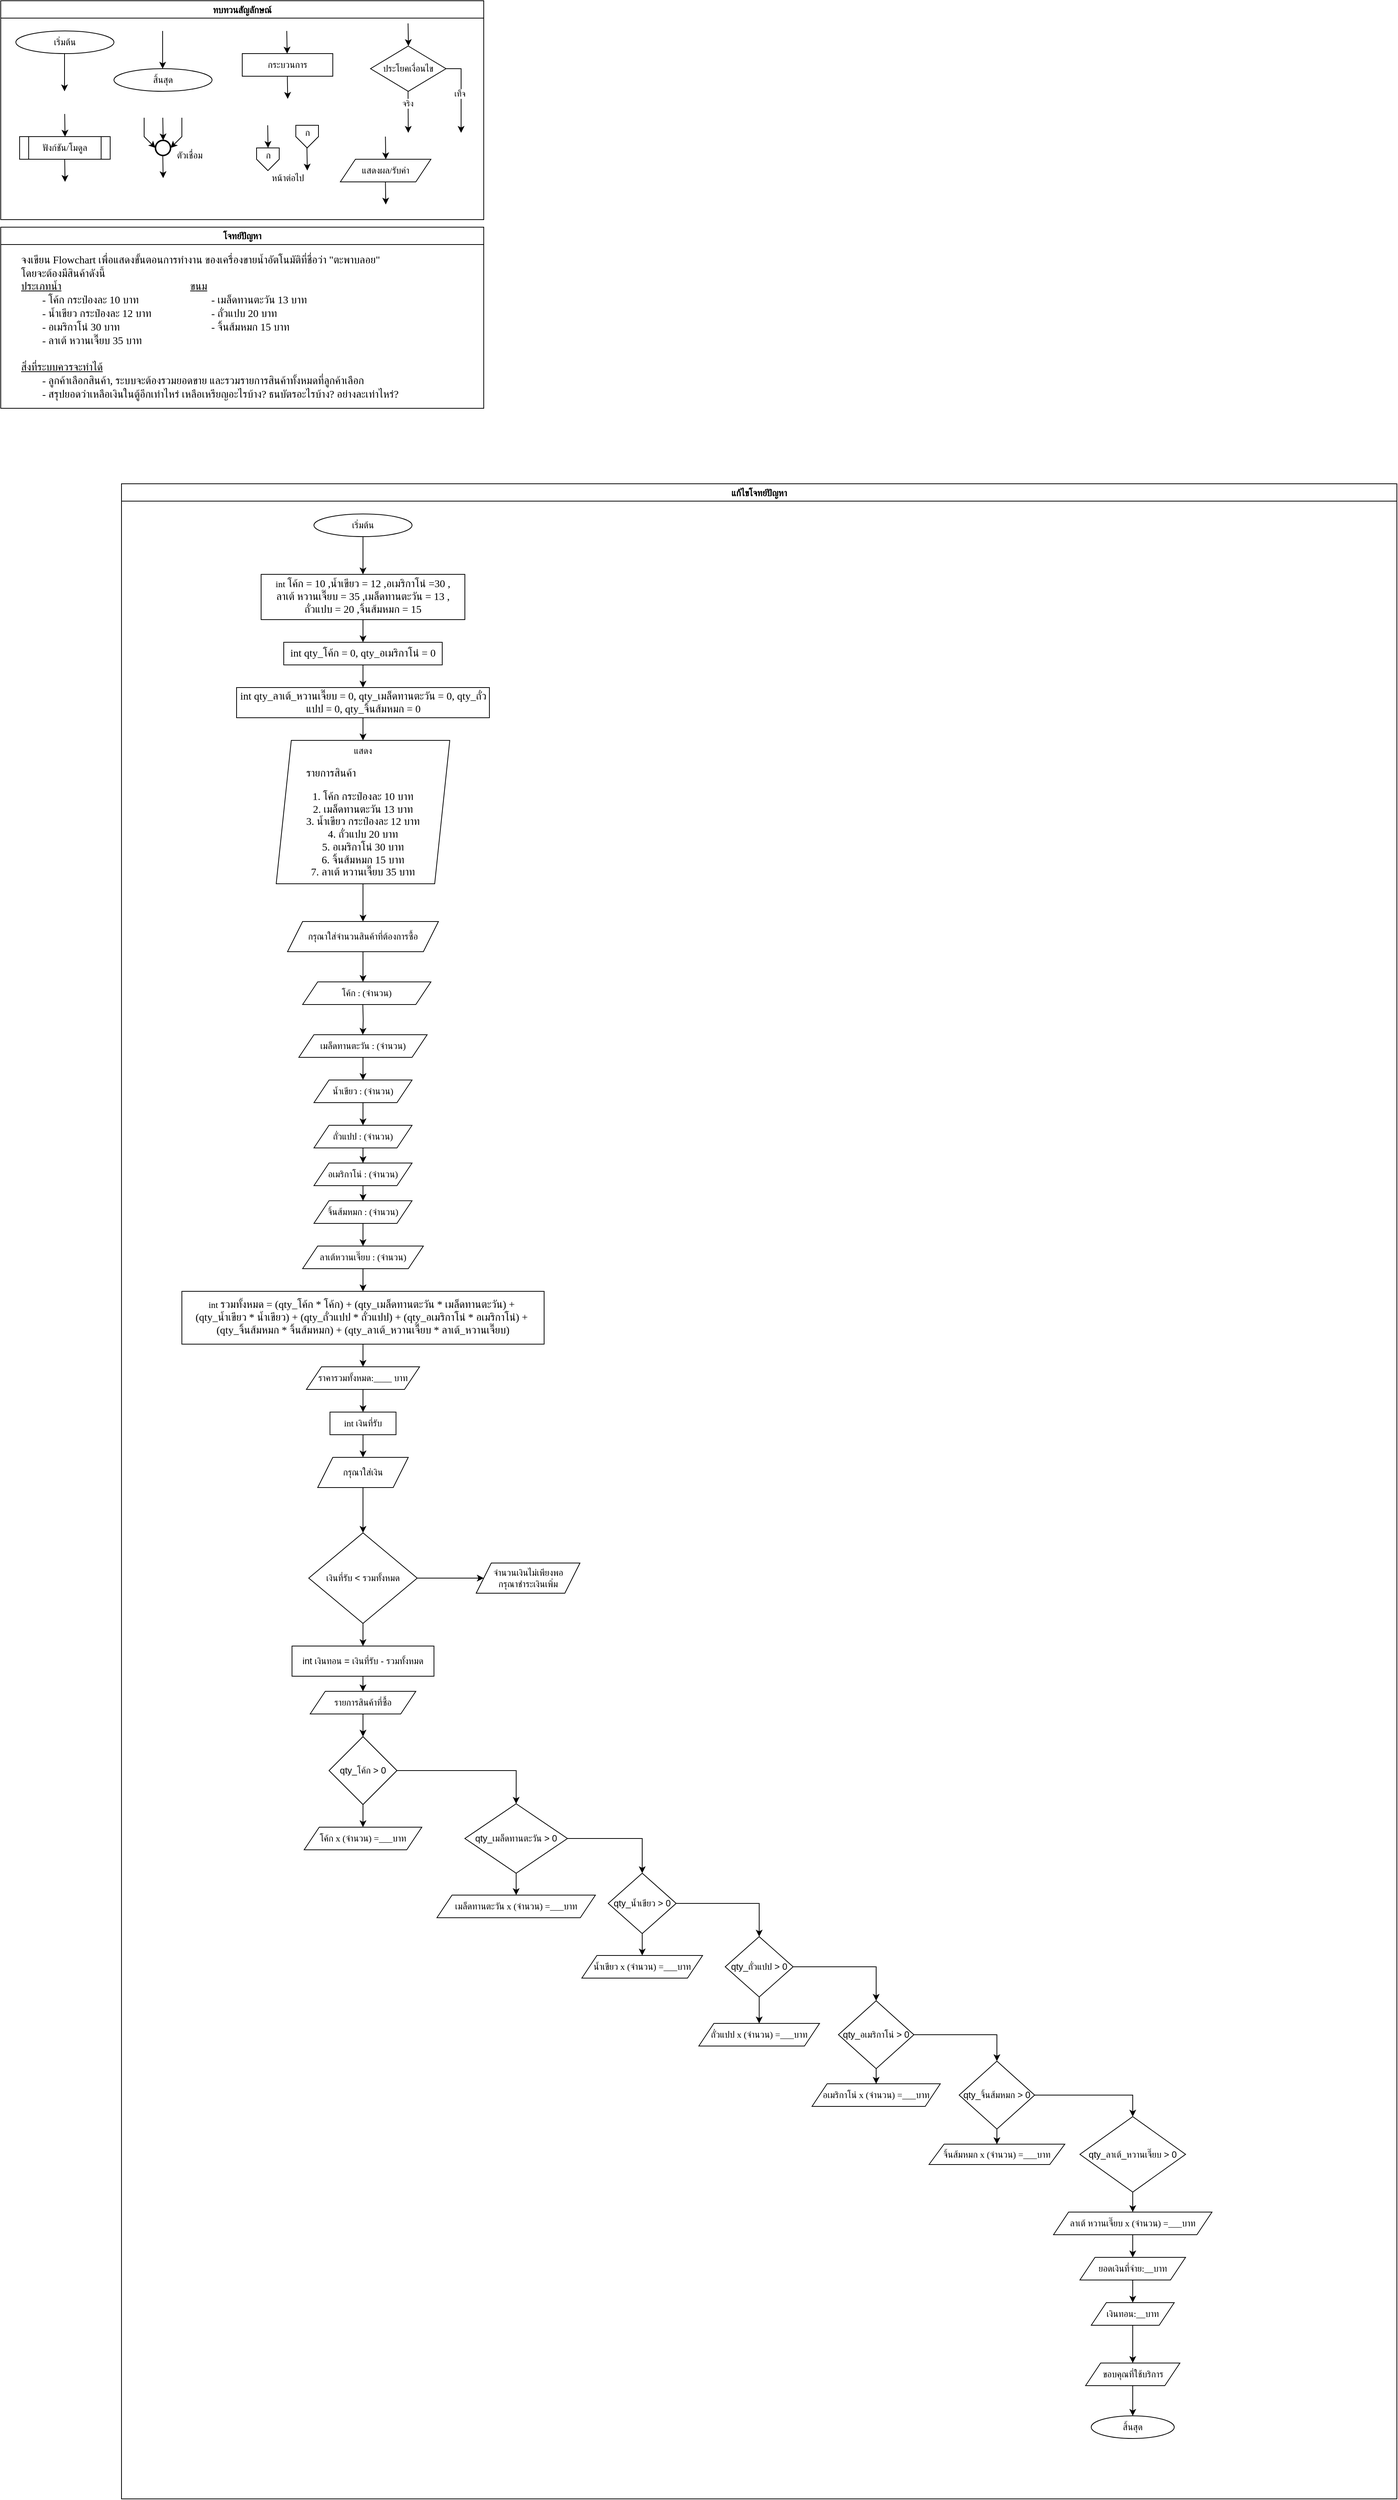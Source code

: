 <mxfile version="28.1.1">
  <diagram id="C5RBs43oDa-KdzZeNtuy" name="Page-1">
    <mxGraphModel dx="1408" dy="297" grid="1" gridSize="10" guides="1" tooltips="1" connect="1" arrows="1" fold="1" page="1" pageScale="1" pageWidth="827" pageHeight="1169" math="0" shadow="0">
      <root>
        <mxCell id="WIyWlLk6GJQsqaUBKTNV-0" />
        <mxCell id="WIyWlLk6GJQsqaUBKTNV-1" parent="WIyWlLk6GJQsqaUBKTNV-0" />
        <mxCell id="M7CGMbNuYNeq0SnUNNgH-6" value="ทบทวนสัญลักษณ์" style="swimlane;fontFamily=Sarabun;fontSource=https%3A%2F%2Ffonts.googleapis.com%2Fcss%3Ffamily%3DSarabun;" parent="WIyWlLk6GJQsqaUBKTNV-1" vertex="1">
          <mxGeometry x="-720" y="20" width="640" height="290" as="geometry" />
        </mxCell>
        <mxCell id="M7CGMbNuYNeq0SnUNNgH-2" value="&lt;font data-font-src=&quot;https://fonts.googleapis.com/css?family=Sarabun&quot; face=&quot;Sarabun&quot;&gt;เริ่มต้น&lt;/font&gt;" style="ellipse;whiteSpace=wrap;html=1;" parent="M7CGMbNuYNeq0SnUNNgH-6" vertex="1">
          <mxGeometry x="20" y="40" width="130" height="30" as="geometry" />
        </mxCell>
        <mxCell id="M7CGMbNuYNeq0SnUNNgH-5" value="" style="endArrow=classic;html=1;rounded=0;" parent="M7CGMbNuYNeq0SnUNNgH-6" edge="1">
          <mxGeometry width="50" height="50" relative="1" as="geometry">
            <mxPoint x="84.5" y="70" as="sourcePoint" />
            <mxPoint x="84.5" y="120" as="targetPoint" />
          </mxGeometry>
        </mxCell>
        <mxCell id="M7CGMbNuYNeq0SnUNNgH-3" value="&lt;font face=&quot;Sarabun&quot;&gt;สิ้นสุด&lt;/font&gt;" style="ellipse;whiteSpace=wrap;html=1;" parent="M7CGMbNuYNeq0SnUNNgH-6" vertex="1">
          <mxGeometry x="150" y="90" width="130" height="30" as="geometry" />
        </mxCell>
        <mxCell id="M7CGMbNuYNeq0SnUNNgH-4" value="" style="endArrow=classic;html=1;rounded=0;" parent="M7CGMbNuYNeq0SnUNNgH-6" edge="1">
          <mxGeometry width="50" height="50" relative="1" as="geometry">
            <mxPoint x="214.5" y="40" as="sourcePoint" />
            <mxPoint x="214.5" y="90" as="targetPoint" />
          </mxGeometry>
        </mxCell>
        <mxCell id="mvioNwK95yMqdUQ73LqQ-0" value="กระบวนการ" style="rounded=0;whiteSpace=wrap;html=1;fontFamily=Sarabun;fontSource=https%3A%2F%2Ffonts.googleapis.com%2Fcss%3Ffamily%3DSarabun;" parent="M7CGMbNuYNeq0SnUNNgH-6" vertex="1">
          <mxGeometry x="320" y="70" width="120" height="30" as="geometry" />
        </mxCell>
        <mxCell id="mvioNwK95yMqdUQ73LqQ-1" value="" style="endArrow=classic;html=1;rounded=0;" parent="M7CGMbNuYNeq0SnUNNgH-6" edge="1">
          <mxGeometry width="50" height="50" relative="1" as="geometry">
            <mxPoint x="379" y="40" as="sourcePoint" />
            <mxPoint x="379.5" y="70" as="targetPoint" />
          </mxGeometry>
        </mxCell>
        <mxCell id="mvioNwK95yMqdUQ73LqQ-2" value="" style="endArrow=classic;html=1;rounded=0;" parent="M7CGMbNuYNeq0SnUNNgH-6" edge="1">
          <mxGeometry width="50" height="50" relative="1" as="geometry">
            <mxPoint x="379.75" y="100" as="sourcePoint" />
            <mxPoint x="380.25" y="130" as="targetPoint" />
          </mxGeometry>
        </mxCell>
        <mxCell id="mvioNwK95yMqdUQ73LqQ-3" value="ประโยคเงื่อนไข" style="rhombus;whiteSpace=wrap;html=1;fontFamily=Sarabun;fontSource=https%3A%2F%2Ffonts.googleapis.com%2Fcss%3Ffamily%3DSarabun;" parent="M7CGMbNuYNeq0SnUNNgH-6" vertex="1">
          <mxGeometry x="490" y="60" width="100" height="60" as="geometry" />
        </mxCell>
        <mxCell id="mvioNwK95yMqdUQ73LqQ-4" value="" style="endArrow=classic;html=1;rounded=0;" parent="M7CGMbNuYNeq0SnUNNgH-6" edge="1">
          <mxGeometry width="50" height="50" relative="1" as="geometry">
            <mxPoint x="539.71" y="30" as="sourcePoint" />
            <mxPoint x="540.21" y="60" as="targetPoint" />
          </mxGeometry>
        </mxCell>
        <mxCell id="mvioNwK95yMqdUQ73LqQ-5" value="" style="endArrow=classic;html=1;rounded=0;" parent="M7CGMbNuYNeq0SnUNNgH-6" edge="1">
          <mxGeometry width="50" height="50" relative="1" as="geometry">
            <mxPoint x="539.71" y="120" as="sourcePoint" />
            <mxPoint x="540" y="175" as="targetPoint" />
          </mxGeometry>
        </mxCell>
        <mxCell id="mvioNwK95yMqdUQ73LqQ-7" value="จริง" style="edgeLabel;html=1;align=center;verticalAlign=middle;resizable=0;points=[];fontFamily=Sarabun;fontSource=https%3A%2F%2Ffonts.googleapis.com%2Fcss%3Ffamily%3DSarabun;" parent="mvioNwK95yMqdUQ73LqQ-5" vertex="1" connectable="0">
          <mxGeometry x="-0.414" y="-1" relative="1" as="geometry">
            <mxPoint as="offset" />
          </mxGeometry>
        </mxCell>
        <mxCell id="mvioNwK95yMqdUQ73LqQ-6" value="" style="endArrow=classic;html=1;rounded=0;exitX=1;exitY=0.5;exitDx=0;exitDy=0;" parent="M7CGMbNuYNeq0SnUNNgH-6" source="mvioNwK95yMqdUQ73LqQ-3" edge="1">
          <mxGeometry width="50" height="50" relative="1" as="geometry">
            <mxPoint x="620" y="95" as="sourcePoint" />
            <mxPoint x="610" y="175" as="targetPoint" />
            <Array as="points">
              <mxPoint x="610" y="90" />
            </Array>
          </mxGeometry>
        </mxCell>
        <mxCell id="mvioNwK95yMqdUQ73LqQ-8" value="&lt;font data-font-src=&quot;https://fonts.googleapis.com/css?family=Sarabun&quot; face=&quot;Sarabun&quot;&gt;เท็จ&lt;/font&gt;" style="edgeLabel;html=1;align=center;verticalAlign=middle;resizable=0;points=[];" parent="mvioNwK95yMqdUQ73LqQ-6" vertex="1" connectable="0">
          <mxGeometry x="-0.002" y="-2" relative="1" as="geometry">
            <mxPoint as="offset" />
          </mxGeometry>
        </mxCell>
        <mxCell id="mvioNwK95yMqdUQ73LqQ-9" value="&lt;font data-font-src=&quot;https://fonts.googleapis.com/css?family=Sarabun&quot; face=&quot;Sarabun&quot;&gt;ฟังก์ชัน/โมดูล&lt;/font&gt;" style="shape=process;whiteSpace=wrap;html=1;backgroundOutline=1;" parent="M7CGMbNuYNeq0SnUNNgH-6" vertex="1">
          <mxGeometry x="25" y="180" width="120" height="30" as="geometry" />
        </mxCell>
        <mxCell id="mvioNwK95yMqdUQ73LqQ-11" value="" style="endArrow=classic;html=1;rounded=0;" parent="M7CGMbNuYNeq0SnUNNgH-6" edge="1">
          <mxGeometry width="50" height="50" relative="1" as="geometry">
            <mxPoint x="84.71" y="150" as="sourcePoint" />
            <mxPoint x="85.21" y="180" as="targetPoint" />
          </mxGeometry>
        </mxCell>
        <mxCell id="mvioNwK95yMqdUQ73LqQ-12" value="" style="endArrow=classic;html=1;rounded=0;" parent="M7CGMbNuYNeq0SnUNNgH-6" edge="1">
          <mxGeometry width="50" height="50" relative="1" as="geometry">
            <mxPoint x="84.71" y="210" as="sourcePoint" />
            <mxPoint x="85.21" y="240" as="targetPoint" />
          </mxGeometry>
        </mxCell>
        <mxCell id="mvioNwK95yMqdUQ73LqQ-13" value="" style="strokeWidth=2;html=1;shape=mxgraph.flowchart.start_2;whiteSpace=wrap;" parent="M7CGMbNuYNeq0SnUNNgH-6" vertex="1">
          <mxGeometry x="205" y="185" width="20" height="20" as="geometry" />
        </mxCell>
        <mxCell id="mvioNwK95yMqdUQ73LqQ-16" value="" style="endArrow=classic;html=1;rounded=0;" parent="M7CGMbNuYNeq0SnUNNgH-6" edge="1">
          <mxGeometry width="50" height="50" relative="1" as="geometry">
            <mxPoint x="214.71" y="155" as="sourcePoint" />
            <mxPoint x="215.21" y="185" as="targetPoint" />
          </mxGeometry>
        </mxCell>
        <mxCell id="mvioNwK95yMqdUQ73LqQ-17" value="" style="endArrow=classic;html=1;rounded=0;entryX=0;entryY=0.5;entryDx=0;entryDy=0;entryPerimeter=0;" parent="M7CGMbNuYNeq0SnUNNgH-6" target="mvioNwK95yMqdUQ73LqQ-13" edge="1">
          <mxGeometry width="50" height="50" relative="1" as="geometry">
            <mxPoint x="190.0" y="155" as="sourcePoint" />
            <mxPoint x="190.5" y="185" as="targetPoint" />
            <Array as="points">
              <mxPoint x="190" y="180" />
            </Array>
          </mxGeometry>
        </mxCell>
        <mxCell id="mvioNwK95yMqdUQ73LqQ-18" value="" style="endArrow=classic;html=1;rounded=0;entryX=1;entryY=0.5;entryDx=0;entryDy=0;entryPerimeter=0;" parent="M7CGMbNuYNeq0SnUNNgH-6" target="mvioNwK95yMqdUQ73LqQ-13" edge="1">
          <mxGeometry width="50" height="50" relative="1" as="geometry">
            <mxPoint x="240.0" y="155" as="sourcePoint" />
            <mxPoint x="240.5" y="185" as="targetPoint" />
            <Array as="points">
              <mxPoint x="240" y="180" />
            </Array>
          </mxGeometry>
        </mxCell>
        <mxCell id="mvioNwK95yMqdUQ73LqQ-19" value="" style="endArrow=classic;html=1;rounded=0;" parent="M7CGMbNuYNeq0SnUNNgH-6" edge="1">
          <mxGeometry width="50" height="50" relative="1" as="geometry">
            <mxPoint x="214.71" y="205" as="sourcePoint" />
            <mxPoint x="215.21" y="235" as="targetPoint" />
          </mxGeometry>
        </mxCell>
        <mxCell id="mvioNwK95yMqdUQ73LqQ-20" value="&lt;font data-font-src=&quot;https://fonts.googleapis.com/css?family=Sarabun&quot; face=&quot;Sarabun&quot;&gt;ตัวเชื่อม&lt;/font&gt;" style="text;html=1;align=center;verticalAlign=middle;resizable=0;points=[];autosize=1;strokeColor=none;fillColor=none;" parent="M7CGMbNuYNeq0SnUNNgH-6" vertex="1">
          <mxGeometry x="220" y="190" width="60" height="30" as="geometry" />
        </mxCell>
        <mxCell id="mvioNwK95yMqdUQ73LqQ-25" value="" style="endArrow=classic;html=1;rounded=0;" parent="M7CGMbNuYNeq0SnUNNgH-6" edge="1">
          <mxGeometry width="50" height="50" relative="1" as="geometry">
            <mxPoint x="353.71" y="165" as="sourcePoint" />
            <mxPoint x="354.21" y="195" as="targetPoint" />
          </mxGeometry>
        </mxCell>
        <mxCell id="mvioNwK95yMqdUQ73LqQ-21" value="" style="verticalLabelPosition=bottom;verticalAlign=top;html=1;shape=offPageConnector;rounded=0;size=0.5;" parent="M7CGMbNuYNeq0SnUNNgH-6" vertex="1">
          <mxGeometry x="339" y="195" width="30" height="30" as="geometry" />
        </mxCell>
        <mxCell id="mvioNwK95yMqdUQ73LqQ-26" value="" style="endArrow=classic;html=1;rounded=0;" parent="M7CGMbNuYNeq0SnUNNgH-6" edge="1">
          <mxGeometry width="50" height="50" relative="1" as="geometry">
            <mxPoint x="405.71" y="195" as="sourcePoint" />
            <mxPoint x="406.21" y="225" as="targetPoint" />
          </mxGeometry>
        </mxCell>
        <mxCell id="mvioNwK95yMqdUQ73LqQ-27" value="" style="verticalLabelPosition=bottom;verticalAlign=top;html=1;shape=offPageConnector;rounded=0;size=0.5;" parent="M7CGMbNuYNeq0SnUNNgH-6" vertex="1">
          <mxGeometry x="391" y="165" width="30" height="30" as="geometry" />
        </mxCell>
        <mxCell id="mvioNwK95yMqdUQ73LqQ-28" value="หน้าต่อไป" style="text;html=1;align=center;verticalAlign=middle;resizable=0;points=[];autosize=1;strokeColor=none;fillColor=none;fontFamily=Sarabun;fontSource=https%3A%2F%2Ffonts.googleapis.com%2Fcss%3Ffamily%3DSarabun;" parent="M7CGMbNuYNeq0SnUNNgH-6" vertex="1">
          <mxGeometry x="345" y="220" width="70" height="30" as="geometry" />
        </mxCell>
        <mxCell id="mvioNwK95yMqdUQ73LqQ-29" value="ก" style="text;html=1;align=center;verticalAlign=middle;resizable=0;points=[];autosize=1;strokeColor=none;fillColor=none;fontFamily=Sarabun;fontSource=https%3A%2F%2Ffonts.googleapis.com%2Fcss%3Ffamily%3DSarabun;" parent="M7CGMbNuYNeq0SnUNNgH-6" vertex="1">
          <mxGeometry x="339" y="190" width="30" height="30" as="geometry" />
        </mxCell>
        <mxCell id="mvioNwK95yMqdUQ73LqQ-30" value="ก" style="text;html=1;align=center;verticalAlign=middle;resizable=0;points=[];autosize=1;strokeColor=none;fillColor=none;fontFamily=Sarabun;fontSource=https%3A%2F%2Ffonts.googleapis.com%2Fcss%3Ffamily%3DSarabun;" parent="M7CGMbNuYNeq0SnUNNgH-6" vertex="1">
          <mxGeometry x="391" y="160" width="30" height="30" as="geometry" />
        </mxCell>
        <mxCell id="mvioNwK95yMqdUQ73LqQ-32" value="แสดงผล/รับค่า" style="shape=parallelogram;perimeter=parallelogramPerimeter;whiteSpace=wrap;html=1;fixedSize=1;fontFamily=Sarabun;fontSource=https%3A%2F%2Ffonts.googleapis.com%2Fcss%3Ffamily%3DSarabun;" parent="M7CGMbNuYNeq0SnUNNgH-6" vertex="1">
          <mxGeometry x="450" y="210" width="120" height="30" as="geometry" />
        </mxCell>
        <mxCell id="mvioNwK95yMqdUQ73LqQ-33" value="" style="endArrow=classic;html=1;rounded=0;" parent="M7CGMbNuYNeq0SnUNNgH-6" edge="1">
          <mxGeometry width="50" height="50" relative="1" as="geometry">
            <mxPoint x="509.71" y="180" as="sourcePoint" />
            <mxPoint x="510.21" y="210" as="targetPoint" />
          </mxGeometry>
        </mxCell>
        <mxCell id="mvioNwK95yMqdUQ73LqQ-34" value="" style="endArrow=classic;html=1;rounded=0;" parent="M7CGMbNuYNeq0SnUNNgH-6" edge="1">
          <mxGeometry width="50" height="50" relative="1" as="geometry">
            <mxPoint x="509.71" y="240" as="sourcePoint" />
            <mxPoint x="510.21" y="270" as="targetPoint" />
          </mxGeometry>
        </mxCell>
        <mxCell id="mvioNwK95yMqdUQ73LqQ-36" value="แก้ไขโจทย์ปัญหา" style="swimlane;fontFamily=Sarabun;fontSource=https%3A%2F%2Ffonts.googleapis.com%2Fcss%3Ffamily%3DSarabun;" parent="WIyWlLk6GJQsqaUBKTNV-1" vertex="1">
          <mxGeometry x="-560" y="660" width="1690" height="2670" as="geometry" />
        </mxCell>
        <mxCell id="TH5dXeyseCZ48k5fmUFu-27" value="" style="edgeStyle=orthogonalEdgeStyle;rounded=0;orthogonalLoop=1;jettySize=auto;html=1;" parent="mvioNwK95yMqdUQ73LqQ-36" source="mvioNwK95yMqdUQ73LqQ-35" target="TH5dXeyseCZ48k5fmUFu-0" edge="1">
          <mxGeometry relative="1" as="geometry" />
        </mxCell>
        <mxCell id="mvioNwK95yMqdUQ73LqQ-35" value="&lt;font data-font-src=&quot;https://fonts.googleapis.com/css?family=Sarabun&quot; face=&quot;Sarabun&quot;&gt;เริ่มต้น&lt;/font&gt;" style="ellipse;whiteSpace=wrap;html=1;" parent="mvioNwK95yMqdUQ73LqQ-36" vertex="1">
          <mxGeometry x="255" y="40" width="130" height="30" as="geometry" />
        </mxCell>
        <mxCell id="mvioNwK95yMqdUQ73LqQ-69" value="&lt;font face=&quot;Sarabun&quot;&gt;สิ้นสุด&lt;/font&gt;" style="ellipse;whiteSpace=wrap;html=1;" parent="mvioNwK95yMqdUQ73LqQ-36" vertex="1">
          <mxGeometry x="1285" y="2560" width="110" height="30" as="geometry" />
        </mxCell>
        <mxCell id="--RPbOU_gB9kEVK29LaJ-19" value="" style="edgeStyle=orthogonalEdgeStyle;rounded=0;orthogonalLoop=1;jettySize=auto;html=1;" edge="1" parent="mvioNwK95yMqdUQ73LqQ-36" source="TH5dXeyseCZ48k5fmUFu-0" target="--RPbOU_gB9kEVK29LaJ-18">
          <mxGeometry relative="1" as="geometry" />
        </mxCell>
        <mxCell id="TH5dXeyseCZ48k5fmUFu-0" value="int&amp;nbsp;&lt;span style=&quot;font-size: 14px; text-align: left; text-wrap-mode: nowrap;&quot;&gt;โค้ก = 10 ,&lt;/span&gt;&lt;span style=&quot;font-size: 14px; text-align: left; text-wrap-mode: nowrap;&quot;&gt;น้ำเขียว = 12 ,&lt;/span&gt;&lt;span style=&quot;font-size: 14px; text-align: left; text-wrap-mode: nowrap;&quot;&gt;อเมริกาโน่ =30 ,&lt;/span&gt;&lt;div&gt;&lt;span style=&quot;font-size: 14px; text-align: left; text-wrap-mode: nowrap;&quot;&gt;ลาเต้ หวานเจี๊ยบ = 35 ,&lt;/span&gt;&lt;span style=&quot;font-size: 14px; text-align: left; text-wrap-mode: nowrap;&quot;&gt;&lt;/span&gt;&lt;span style=&quot;font-size: 14px; text-align: left; text-wrap-mode: nowrap; background-color: transparent; color: light-dark(rgb(0, 0, 0), rgb(255, 255, 255));&quot;&gt;เมล็ดทานตะวัน = 13 ,&lt;/span&gt;&lt;/div&gt;&lt;div&gt;&lt;span style=&quot;font-size: 14px; text-align: left; text-wrap-mode: nowrap;&quot;&gt;ถั่วแปบ = 20 ,&lt;/span&gt;&lt;span style=&quot;font-size: 14px; text-align: left; text-wrap-mode: nowrap; background-color: transparent; color: light-dark(rgb(0, 0, 0), rgb(255, 255, 255));&quot;&gt;&lt;/span&gt;&lt;span style=&quot;font-size: 14px; text-align: left; text-wrap-mode: nowrap; background-color: transparent; color: light-dark(rgb(0, 0, 0), rgb(255, 255, 255));&quot;&gt;จิ้นส้มหมก = 15&lt;/span&gt;&lt;/div&gt;" style="rounded=0;whiteSpace=wrap;html=1;fontFamily=Sarabun;fontSource=https%3A%2F%2Ffonts.googleapis.com%2Fcss%3Ffamily%3DSarabun;" parent="mvioNwK95yMqdUQ73LqQ-36" vertex="1">
          <mxGeometry x="185" y="120" width="270" height="60" as="geometry" />
        </mxCell>
        <mxCell id="TH5dXeyseCZ48k5fmUFu-30" value="" style="edgeStyle=orthogonalEdgeStyle;rounded=0;orthogonalLoop=1;jettySize=auto;html=1;" parent="mvioNwK95yMqdUQ73LqQ-36" source="--RPbOU_gB9kEVK29LaJ-1" edge="1">
          <mxGeometry relative="1" as="geometry">
            <mxPoint x="320.053" y="610" as="sourcePoint" />
            <mxPoint x="320" y="660" as="targetPoint" />
          </mxGeometry>
        </mxCell>
        <mxCell id="TH5dXeyseCZ48k5fmUFu-29" value="" style="edgeStyle=orthogonalEdgeStyle;rounded=0;orthogonalLoop=1;jettySize=auto;html=1;" parent="mvioNwK95yMqdUQ73LqQ-36" source="TH5dXeyseCZ48k5fmUFu-18" edge="1">
          <mxGeometry relative="1" as="geometry">
            <mxPoint x="320" y="580" as="targetPoint" />
          </mxGeometry>
        </mxCell>
        <mxCell id="TH5dXeyseCZ48k5fmUFu-18" value="&lt;div&gt;แสดง&lt;/div&gt;&lt;div&gt;&lt;br&gt;&lt;/div&gt;&lt;div align=&quot;left&quot;&gt;&lt;font style=&quot;font-size: 14px;&quot;&gt;รายการสินค้า&lt;/font&gt;&lt;/div&gt;&lt;div&gt;&lt;br&gt;&lt;div&gt;&lt;span style=&quot;font-size: 14px; text-align: left; text-wrap-mode: nowrap;&quot;&gt;1. โค้ก กระป๋องละ 10 บาท&lt;/span&gt;&lt;/div&gt;&lt;div&gt;&lt;span style=&quot;font-size: 14px; text-align: left; text-wrap-mode: nowrap;&quot;&gt;2. เมล็ดทานตะวัน 13 บาท&lt;/span&gt;&lt;/div&gt;&lt;div&gt;&lt;span style=&quot;background-color: transparent; color: light-dark(rgb(0, 0, 0), rgb(255, 255, 255)); text-wrap-mode: nowrap; font-size: 14px; text-align: left;&quot;&gt;3. น้ำเขียว กระป๋องละ 12 บาท&lt;/span&gt;&lt;/div&gt;&lt;div&gt;&lt;span style=&quot;background-color: transparent; color: light-dark(rgb(0, 0, 0), rgb(255, 255, 255)); text-wrap-mode: nowrap; font-size: 14px; text-align: left;&quot;&gt;4. ถั่วแปบ 20 บาท&lt;/span&gt;&lt;/div&gt;&lt;div&gt;&lt;span style=&quot;font-size: 14px; text-align: left; text-wrap-mode: nowrap; background-color: transparent; color: light-dark(rgb(0, 0, 0), rgb(255, 255, 255));&quot;&gt;5. อเมริกาโน่ 30 บาท&lt;/span&gt;&lt;/div&gt;&lt;div&gt;&lt;span style=&quot;background-color: transparent; color: light-dark(rgb(0, 0, 0), rgb(255, 255, 255)); text-wrap-mode: nowrap; font-size: 14px; text-align: left;&quot;&gt;6. จิ้นส้มหมก 15 บาท&lt;/span&gt;&lt;/div&gt;&lt;div&gt;&lt;span style=&quot;background-color: transparent; color: light-dark(rgb(0, 0, 0), rgb(255, 255, 255)); text-wrap-mode: nowrap; font-size: 14px; text-align: left;&quot;&gt;7. ลาเต้ หวานเจี๊ยบ 35 บาท&lt;/span&gt;&lt;/div&gt;&lt;/div&gt;" style="shape=parallelogram;perimeter=parallelogramPerimeter;whiteSpace=wrap;html=1;fixedSize=1;fontFamily=Sarabun;fontSource=https%3A%2F%2Ffonts.googleapis.com%2Fcss%3Ffamily%3DSarabun;" parent="mvioNwK95yMqdUQ73LqQ-36" vertex="1">
          <mxGeometry x="205" y="340" width="230" height="190" as="geometry" />
        </mxCell>
        <mxCell id="--RPbOU_gB9kEVK29LaJ-1" value="กรุณาใส่จำนวนสินค้าที่ต้องการซื้อ" style="shape=parallelogram;perimeter=parallelogramPerimeter;whiteSpace=wrap;html=1;fixedSize=1;fontFamily=Sarabun;fontSource=https%3A%2F%2Ffonts.googleapis.com%2Fcss%3Ffamily%3DSarabun;align=center;" vertex="1" parent="mvioNwK95yMqdUQ73LqQ-36">
          <mxGeometry x="220" y="580" width="200" height="40" as="geometry" />
        </mxCell>
        <mxCell id="--RPbOU_gB9kEVK29LaJ-4" value="โค้ก : (จำนวน)" style="shape=parallelogram;perimeter=parallelogramPerimeter;whiteSpace=wrap;html=1;fixedSize=1;fontFamily=Sarabun;fontSource=https%3A%2F%2Ffonts.googleapis.com%2Fcss%3Ffamily%3DSarabun;align=center;" vertex="1" parent="mvioNwK95yMqdUQ73LqQ-36">
          <mxGeometry x="240" y="660" width="170" height="30" as="geometry" />
        </mxCell>
        <mxCell id="--RPbOU_gB9kEVK29LaJ-9" value="" style="edgeStyle=orthogonalEdgeStyle;rounded=0;orthogonalLoop=1;jettySize=auto;html=1;" edge="1" parent="mvioNwK95yMqdUQ73LqQ-36" source="--RPbOU_gB9kEVK29LaJ-5" target="--RPbOU_gB9kEVK29LaJ-8">
          <mxGeometry relative="1" as="geometry" />
        </mxCell>
        <mxCell id="--RPbOU_gB9kEVK29LaJ-5" value="เมล็ดทานตะวัน : (จำนวน)" style="shape=parallelogram;perimeter=parallelogramPerimeter;whiteSpace=wrap;html=1;fixedSize=1;fontFamily=Sarabun;fontSource=https%3A%2F%2Ffonts.googleapis.com%2Fcss%3Ffamily%3DSarabun;align=center;" vertex="1" parent="mvioNwK95yMqdUQ73LqQ-36">
          <mxGeometry x="235" y="730" width="170" height="30" as="geometry" />
        </mxCell>
        <mxCell id="--RPbOU_gB9kEVK29LaJ-7" value="" style="edgeStyle=orthogonalEdgeStyle;rounded=0;orthogonalLoop=1;jettySize=auto;html=1;" edge="1" parent="mvioNwK95yMqdUQ73LqQ-36">
          <mxGeometry relative="1" as="geometry">
            <mxPoint x="319.76" y="690" as="sourcePoint" />
            <mxPoint x="319.76" y="730" as="targetPoint" />
          </mxGeometry>
        </mxCell>
        <mxCell id="--RPbOU_gB9kEVK29LaJ-11" value="" style="edgeStyle=orthogonalEdgeStyle;rounded=0;orthogonalLoop=1;jettySize=auto;html=1;" edge="1" parent="mvioNwK95yMqdUQ73LqQ-36" source="--RPbOU_gB9kEVK29LaJ-8" target="--RPbOU_gB9kEVK29LaJ-10">
          <mxGeometry relative="1" as="geometry" />
        </mxCell>
        <mxCell id="--RPbOU_gB9kEVK29LaJ-8" value="น้ำเขียว : (จำนวน)" style="shape=parallelogram;perimeter=parallelogramPerimeter;whiteSpace=wrap;html=1;fixedSize=1;fontFamily=Sarabun;fontSource=https%3A%2F%2Ffonts.googleapis.com%2Fcss%3Ffamily%3DSarabun;align=center;" vertex="1" parent="mvioNwK95yMqdUQ73LqQ-36">
          <mxGeometry x="255" y="790" width="130" height="30" as="geometry" />
        </mxCell>
        <mxCell id="--RPbOU_gB9kEVK29LaJ-13" value="" style="edgeStyle=orthogonalEdgeStyle;rounded=0;orthogonalLoop=1;jettySize=auto;html=1;" edge="1" parent="mvioNwK95yMqdUQ73LqQ-36" source="--RPbOU_gB9kEVK29LaJ-10" target="--RPbOU_gB9kEVK29LaJ-12">
          <mxGeometry relative="1" as="geometry" />
        </mxCell>
        <mxCell id="--RPbOU_gB9kEVK29LaJ-10" value="ถั่วแปป : (จำนวน)" style="shape=parallelogram;perimeter=parallelogramPerimeter;whiteSpace=wrap;html=1;fixedSize=1;fontFamily=Sarabun;fontSource=https%3A%2F%2Ffonts.googleapis.com%2Fcss%3Ffamily%3DSarabun;align=center;" vertex="1" parent="mvioNwK95yMqdUQ73LqQ-36">
          <mxGeometry x="255" y="850" width="130" height="30" as="geometry" />
        </mxCell>
        <mxCell id="--RPbOU_gB9kEVK29LaJ-15" value="" style="edgeStyle=orthogonalEdgeStyle;rounded=0;orthogonalLoop=1;jettySize=auto;html=1;" edge="1" parent="mvioNwK95yMqdUQ73LqQ-36" source="--RPbOU_gB9kEVK29LaJ-12" target="--RPbOU_gB9kEVK29LaJ-14">
          <mxGeometry relative="1" as="geometry" />
        </mxCell>
        <mxCell id="--RPbOU_gB9kEVK29LaJ-12" value="อเมริกาโน่ : (จำนวน)" style="shape=parallelogram;perimeter=parallelogramPerimeter;whiteSpace=wrap;html=1;fixedSize=1;fontFamily=Sarabun;fontSource=https%3A%2F%2Ffonts.googleapis.com%2Fcss%3Ffamily%3DSarabun;align=center;" vertex="1" parent="mvioNwK95yMqdUQ73LqQ-36">
          <mxGeometry x="255" y="900" width="130" height="30" as="geometry" />
        </mxCell>
        <mxCell id="--RPbOU_gB9kEVK29LaJ-17" value="" style="edgeStyle=orthogonalEdgeStyle;rounded=0;orthogonalLoop=1;jettySize=auto;html=1;" edge="1" parent="mvioNwK95yMqdUQ73LqQ-36" source="--RPbOU_gB9kEVK29LaJ-14" target="--RPbOU_gB9kEVK29LaJ-16">
          <mxGeometry relative="1" as="geometry" />
        </mxCell>
        <mxCell id="--RPbOU_gB9kEVK29LaJ-14" value="จิ้นส้มหมก : (จำนวน)" style="shape=parallelogram;perimeter=parallelogramPerimeter;whiteSpace=wrap;html=1;fixedSize=1;fontFamily=Sarabun;fontSource=https%3A%2F%2Ffonts.googleapis.com%2Fcss%3Ffamily%3DSarabun;align=center;" vertex="1" parent="mvioNwK95yMqdUQ73LqQ-36">
          <mxGeometry x="255" y="950" width="130" height="30" as="geometry" />
        </mxCell>
        <mxCell id="--RPbOU_gB9kEVK29LaJ-24" value="" style="edgeStyle=orthogonalEdgeStyle;rounded=0;orthogonalLoop=1;jettySize=auto;html=1;" edge="1" parent="mvioNwK95yMqdUQ73LqQ-36" source="--RPbOU_gB9kEVK29LaJ-16" target="--RPbOU_gB9kEVK29LaJ-23">
          <mxGeometry relative="1" as="geometry" />
        </mxCell>
        <mxCell id="--RPbOU_gB9kEVK29LaJ-16" value="ลาเต้หวานเจี๊ยบ : (จำนวน)" style="shape=parallelogram;perimeter=parallelogramPerimeter;whiteSpace=wrap;html=1;fixedSize=1;fontFamily=Sarabun;fontSource=https%3A%2F%2Ffonts.googleapis.com%2Fcss%3Ffamily%3DSarabun;align=center;" vertex="1" parent="mvioNwK95yMqdUQ73LqQ-36">
          <mxGeometry x="240" y="1010" width="160" height="30" as="geometry" />
        </mxCell>
        <mxCell id="--RPbOU_gB9kEVK29LaJ-21" value="" style="edgeStyle=orthogonalEdgeStyle;rounded=0;orthogonalLoop=1;jettySize=auto;html=1;" edge="1" parent="mvioNwK95yMqdUQ73LqQ-36" source="--RPbOU_gB9kEVK29LaJ-18" target="--RPbOU_gB9kEVK29LaJ-20">
          <mxGeometry relative="1" as="geometry" />
        </mxCell>
        <mxCell id="--RPbOU_gB9kEVK29LaJ-18" value="&lt;font style=&quot;font-size: 14px;&quot;&gt;int qty_โค้ก = 0, qty_อเมริกาโน่ = 0&lt;/font&gt;" style="rounded=0;whiteSpace=wrap;html=1;fontFamily=Sarabun;fontSource=https%3A%2F%2Ffonts.googleapis.com%2Fcss%3Ffamily%3DSarabun;" vertex="1" parent="mvioNwK95yMqdUQ73LqQ-36">
          <mxGeometry x="215" y="210" width="210" height="30" as="geometry" />
        </mxCell>
        <mxCell id="--RPbOU_gB9kEVK29LaJ-22" value="" style="edgeStyle=orthogonalEdgeStyle;rounded=0;orthogonalLoop=1;jettySize=auto;html=1;" edge="1" parent="mvioNwK95yMqdUQ73LqQ-36" source="--RPbOU_gB9kEVK29LaJ-20" target="TH5dXeyseCZ48k5fmUFu-18">
          <mxGeometry relative="1" as="geometry" />
        </mxCell>
        <mxCell id="--RPbOU_gB9kEVK29LaJ-20" value="&lt;font style=&quot;font-size: 14px;&quot;&gt;int qty_ลาเต้_หวานเจี๊ยบ = 0, qty_เมล็ดทานตะวัน = 0, qty_ถั่วแปป = 0, qty_จิ้นส้มหมก = 0&lt;/font&gt;" style="rounded=0;whiteSpace=wrap;html=1;fontFamily=Sarabun;fontSource=https%3A%2F%2Ffonts.googleapis.com%2Fcss%3Ffamily%3DSarabun;" vertex="1" parent="mvioNwK95yMqdUQ73LqQ-36">
          <mxGeometry x="152.5" y="270" width="335" height="40" as="geometry" />
        </mxCell>
        <mxCell id="--RPbOU_gB9kEVK29LaJ-26" value="" style="edgeStyle=orthogonalEdgeStyle;rounded=0;orthogonalLoop=1;jettySize=auto;html=1;" edge="1" parent="mvioNwK95yMqdUQ73LqQ-36" source="--RPbOU_gB9kEVK29LaJ-23" target="--RPbOU_gB9kEVK29LaJ-25">
          <mxGeometry relative="1" as="geometry" />
        </mxCell>
        <mxCell id="--RPbOU_gB9kEVK29LaJ-23" value="&lt;div&gt;int&amp;nbsp;&lt;span style=&quot;font-size: 14px; text-align: left; text-wrap-mode: nowrap;&quot;&gt;รวมทั้งหมด = (qty_โค้ก * โค้ก) + (qty_เมล็ดทานตะวัน * เมล็ดทานตะวัน) +&amp;nbsp;&lt;/span&gt;&lt;/div&gt;&lt;div&gt;&lt;span style=&quot;font-size: 14px; text-align: left; text-wrap-mode: nowrap;&quot;&gt;(qty_น้ำเขียว *&amp;nbsp;&lt;/span&gt;&lt;span style=&quot;font-size: 14px; text-align: left; text-wrap-mode: nowrap;&quot;&gt;น้ำเขียว) + (qty_ถั่วแปป * ถั่วแปป) + (qty_อเมริกาโน่ * อเมริกาโน่) +&amp;nbsp;&lt;/span&gt;&lt;/div&gt;&lt;div&gt;&lt;font style=&quot;font-size: 14px;&quot;&gt;(qty_จิ้นส้มหมก * จิ้นส้มหมก) + (qty_ลาเต้_หวานเจี๊ยบ * ลาเต้_หวานเจี๊ยบ)&lt;/font&gt;&lt;/div&gt;" style="rounded=0;whiteSpace=wrap;html=1;fontFamily=Sarabun;fontSource=https%3A%2F%2Ffonts.googleapis.com%2Fcss%3Ffamily%3DSarabun;" vertex="1" parent="mvioNwK95yMqdUQ73LqQ-36">
          <mxGeometry x="80" y="1070" width="480" height="70" as="geometry" />
        </mxCell>
        <mxCell id="--RPbOU_gB9kEVK29LaJ-28" value="" style="edgeStyle=orthogonalEdgeStyle;rounded=0;orthogonalLoop=1;jettySize=auto;html=1;" edge="1" parent="mvioNwK95yMqdUQ73LqQ-36" source="--RPbOU_gB9kEVK29LaJ-25" target="--RPbOU_gB9kEVK29LaJ-27">
          <mxGeometry relative="1" as="geometry" />
        </mxCell>
        <mxCell id="--RPbOU_gB9kEVK29LaJ-25" value="ราคารวมทั้งหมด:____ บาท" style="shape=parallelogram;perimeter=parallelogramPerimeter;whiteSpace=wrap;html=1;fixedSize=1;fontFamily=Sarabun;fontSource=https%3A%2F%2Ffonts.googleapis.com%2Fcss%3Ffamily%3DSarabun;align=center;" vertex="1" parent="mvioNwK95yMqdUQ73LqQ-36">
          <mxGeometry x="245" y="1170" width="150" height="30" as="geometry" />
        </mxCell>
        <mxCell id="--RPbOU_gB9kEVK29LaJ-30" value="" style="edgeStyle=orthogonalEdgeStyle;rounded=0;orthogonalLoop=1;jettySize=auto;html=1;" edge="1" parent="mvioNwK95yMqdUQ73LqQ-36" source="--RPbOU_gB9kEVK29LaJ-27" target="--RPbOU_gB9kEVK29LaJ-29">
          <mxGeometry relative="1" as="geometry" />
        </mxCell>
        <mxCell id="--RPbOU_gB9kEVK29LaJ-27" value="int เงินที่รับ" style="rounded=0;whiteSpace=wrap;html=1;fontFamily=Sarabun;fontSource=https%3A%2F%2Ffonts.googleapis.com%2Fcss%3Ffamily%3DSarabun;" vertex="1" parent="mvioNwK95yMqdUQ73LqQ-36">
          <mxGeometry x="276.25" y="1230" width="87.5" height="30" as="geometry" />
        </mxCell>
        <mxCell id="--RPbOU_gB9kEVK29LaJ-32" value="" style="edgeStyle=orthogonalEdgeStyle;rounded=0;orthogonalLoop=1;jettySize=auto;html=1;" edge="1" parent="mvioNwK95yMqdUQ73LqQ-36" source="--RPbOU_gB9kEVK29LaJ-29" target="--RPbOU_gB9kEVK29LaJ-31">
          <mxGeometry relative="1" as="geometry" />
        </mxCell>
        <mxCell id="--RPbOU_gB9kEVK29LaJ-29" value="กรุณาใส่เงิน" style="shape=parallelogram;perimeter=parallelogramPerimeter;whiteSpace=wrap;html=1;fixedSize=1;fontFamily=Sarabun;fontSource=https%3A%2F%2Ffonts.googleapis.com%2Fcss%3Ffamily%3DSarabun;align=center;" vertex="1" parent="mvioNwK95yMqdUQ73LqQ-36">
          <mxGeometry x="260" y="1290" width="120" height="40" as="geometry" />
        </mxCell>
        <mxCell id="--RPbOU_gB9kEVK29LaJ-34" value="" style="edgeStyle=orthogonalEdgeStyle;rounded=0;orthogonalLoop=1;jettySize=auto;html=1;" edge="1" parent="mvioNwK95yMqdUQ73LqQ-36" source="--RPbOU_gB9kEVK29LaJ-31" target="--RPbOU_gB9kEVK29LaJ-33">
          <mxGeometry relative="1" as="geometry" />
        </mxCell>
        <mxCell id="--RPbOU_gB9kEVK29LaJ-36" value="" style="edgeStyle=orthogonalEdgeStyle;rounded=0;orthogonalLoop=1;jettySize=auto;html=1;" edge="1" parent="mvioNwK95yMqdUQ73LqQ-36" source="--RPbOU_gB9kEVK29LaJ-31" target="--RPbOU_gB9kEVK29LaJ-35">
          <mxGeometry relative="1" as="geometry" />
        </mxCell>
        <mxCell id="--RPbOU_gB9kEVK29LaJ-31" value="เงินที่รับ &amp;lt; รวมทั้งหมด" style="rhombus;whiteSpace=wrap;html=1;" vertex="1" parent="mvioNwK95yMqdUQ73LqQ-36">
          <mxGeometry x="248.13" y="1390" width="143.75" height="120" as="geometry" />
        </mxCell>
        <mxCell id="--RPbOU_gB9kEVK29LaJ-33" value="&lt;div&gt;จำนวนเงินไม่เพียงพอ&lt;/div&gt;&lt;div&gt;กรุณาชำระเงินเพิ่ม&lt;/div&gt;" style="shape=parallelogram;perimeter=parallelogramPerimeter;whiteSpace=wrap;html=1;fixedSize=1;fontFamily=Sarabun;fontSource=https%3A%2F%2Ffonts.googleapis.com%2Fcss%3Ffamily%3DSarabun;align=center;" vertex="1" parent="mvioNwK95yMqdUQ73LqQ-36">
          <mxGeometry x="470" y="1430" width="137.5" height="40" as="geometry" />
        </mxCell>
        <mxCell id="--RPbOU_gB9kEVK29LaJ-40" value="" style="edgeStyle=orthogonalEdgeStyle;rounded=0;orthogonalLoop=1;jettySize=auto;html=1;" edge="1" parent="mvioNwK95yMqdUQ73LqQ-36" source="--RPbOU_gB9kEVK29LaJ-35" target="--RPbOU_gB9kEVK29LaJ-39">
          <mxGeometry relative="1" as="geometry" />
        </mxCell>
        <mxCell id="--RPbOU_gB9kEVK29LaJ-35" value="int เงินทอน = เงินที่รับ - รวมทั้งหมด" style="rounded=0;whiteSpace=wrap;html=1;" vertex="1" parent="mvioNwK95yMqdUQ73LqQ-36">
          <mxGeometry x="225.94" y="1540" width="188.12" height="40" as="geometry" />
        </mxCell>
        <mxCell id="--RPbOU_gB9kEVK29LaJ-42" value="" style="edgeStyle=orthogonalEdgeStyle;rounded=0;orthogonalLoop=1;jettySize=auto;html=1;" edge="1" parent="mvioNwK95yMqdUQ73LqQ-36" source="--RPbOU_gB9kEVK29LaJ-39" target="--RPbOU_gB9kEVK29LaJ-41">
          <mxGeometry relative="1" as="geometry" />
        </mxCell>
        <mxCell id="--RPbOU_gB9kEVK29LaJ-39" value="รายการสินค้าที่ซื้อ" style="shape=parallelogram;perimeter=parallelogramPerimeter;whiteSpace=wrap;html=1;fixedSize=1;fontFamily=Sarabun;fontSource=https%3A%2F%2Ffonts.googleapis.com%2Fcss%3Ffamily%3DSarabun;align=center;" vertex="1" parent="mvioNwK95yMqdUQ73LqQ-36">
          <mxGeometry x="250" y="1600" width="140" height="30" as="geometry" />
        </mxCell>
        <mxCell id="--RPbOU_gB9kEVK29LaJ-44" value="" style="edgeStyle=orthogonalEdgeStyle;rounded=0;orthogonalLoop=1;jettySize=auto;html=1;" edge="1" parent="mvioNwK95yMqdUQ73LqQ-36" source="--RPbOU_gB9kEVK29LaJ-41" target="--RPbOU_gB9kEVK29LaJ-43">
          <mxGeometry relative="1" as="geometry" />
        </mxCell>
        <mxCell id="--RPbOU_gB9kEVK29LaJ-46" value="" style="edgeStyle=orthogonalEdgeStyle;rounded=0;orthogonalLoop=1;jettySize=auto;html=1;entryX=0.5;entryY=0;entryDx=0;entryDy=0;" edge="1" parent="mvioNwK95yMqdUQ73LqQ-36" source="--RPbOU_gB9kEVK29LaJ-41" target="--RPbOU_gB9kEVK29LaJ-45">
          <mxGeometry relative="1" as="geometry" />
        </mxCell>
        <mxCell id="--RPbOU_gB9kEVK29LaJ-41" value="qty_โค้ก &amp;gt; 0" style="rhombus;whiteSpace=wrap;html=1;" vertex="1" parent="mvioNwK95yMqdUQ73LqQ-36">
          <mxGeometry x="275" y="1660" width="90" height="90" as="geometry" />
        </mxCell>
        <mxCell id="--RPbOU_gB9kEVK29LaJ-43" value="โค้ก x (จำนวน) =___บาท" style="shape=parallelogram;perimeter=parallelogramPerimeter;whiteSpace=wrap;html=1;fixedSize=1;fontFamily=Sarabun;fontSource=https%3A%2F%2Ffonts.googleapis.com%2Fcss%3Ffamily%3DSarabun;align=center;" vertex="1" parent="mvioNwK95yMqdUQ73LqQ-36">
          <mxGeometry x="242.04" y="1780" width="155.93" height="30" as="geometry" />
        </mxCell>
        <mxCell id="--RPbOU_gB9kEVK29LaJ-48" value="" style="edgeStyle=orthogonalEdgeStyle;rounded=0;orthogonalLoop=1;jettySize=auto;html=1;" edge="1" parent="mvioNwK95yMqdUQ73LqQ-36" source="--RPbOU_gB9kEVK29LaJ-45" target="--RPbOU_gB9kEVK29LaJ-47">
          <mxGeometry relative="1" as="geometry" />
        </mxCell>
        <mxCell id="--RPbOU_gB9kEVK29LaJ-45" value="qty_เมล็ดทานตะวัน &amp;gt; 0" style="rhombus;whiteSpace=wrap;html=1;" vertex="1" parent="mvioNwK95yMqdUQ73LqQ-36">
          <mxGeometry x="455" y="1749" width="135.94" height="92" as="geometry" />
        </mxCell>
        <mxCell id="--RPbOU_gB9kEVK29LaJ-47" value="เมล็ดทานตะวัน x (จำนวน) =___บาท" style="shape=parallelogram;perimeter=parallelogramPerimeter;whiteSpace=wrap;html=1;fixedSize=1;fontFamily=Sarabun;fontSource=https%3A%2F%2Ffonts.googleapis.com%2Fcss%3Ffamily%3DSarabun;align=center;" vertex="1" parent="mvioNwK95yMqdUQ73LqQ-36">
          <mxGeometry x="417.97" y="1870" width="210" height="30" as="geometry" />
        </mxCell>
        <mxCell id="--RPbOU_gB9kEVK29LaJ-52" value="" style="edgeStyle=orthogonalEdgeStyle;rounded=0;orthogonalLoop=1;jettySize=auto;html=1;" edge="1" parent="mvioNwK95yMqdUQ73LqQ-36" source="--RPbOU_gB9kEVK29LaJ-49" target="--RPbOU_gB9kEVK29LaJ-51">
          <mxGeometry relative="1" as="geometry" />
        </mxCell>
        <mxCell id="--RPbOU_gB9kEVK29LaJ-49" value="qty_น้ำเขียว &amp;gt; 0" style="rhombus;whiteSpace=wrap;html=1;" vertex="1" parent="mvioNwK95yMqdUQ73LqQ-36">
          <mxGeometry x="645" y="1841" width="90" height="80" as="geometry" />
        </mxCell>
        <mxCell id="--RPbOU_gB9kEVK29LaJ-50" value="" style="edgeStyle=orthogonalEdgeStyle;rounded=0;orthogonalLoop=1;jettySize=auto;html=1;entryX=0.5;entryY=0;entryDx=0;entryDy=0;exitX=1;exitY=0.5;exitDx=0;exitDy=0;" edge="1" parent="mvioNwK95yMqdUQ73LqQ-36" source="--RPbOU_gB9kEVK29LaJ-45" target="--RPbOU_gB9kEVK29LaJ-49">
          <mxGeometry relative="1" as="geometry">
            <mxPoint x="550" y="1730" as="sourcePoint" />
            <mxPoint x="708" y="1774" as="targetPoint" />
          </mxGeometry>
        </mxCell>
        <mxCell id="--RPbOU_gB9kEVK29LaJ-51" value="น้ำเขียว x (จำนวน) =___บาท" style="shape=parallelogram;perimeter=parallelogramPerimeter;whiteSpace=wrap;html=1;fixedSize=1;fontFamily=Sarabun;fontSource=https%3A%2F%2Ffonts.googleapis.com%2Fcss%3Ffamily%3DSarabun;align=center;" vertex="1" parent="mvioNwK95yMqdUQ73LqQ-36">
          <mxGeometry x="610" y="1950" width="160" height="30" as="geometry" />
        </mxCell>
        <mxCell id="--RPbOU_gB9kEVK29LaJ-53" value="qty_ถั่วแปป &amp;gt; 0" style="rhombus;whiteSpace=wrap;html=1;" vertex="1" parent="mvioNwK95yMqdUQ73LqQ-36">
          <mxGeometry x="800" y="1925" width="90" height="80" as="geometry" />
        </mxCell>
        <mxCell id="--RPbOU_gB9kEVK29LaJ-54" value="" style="edgeStyle=orthogonalEdgeStyle;rounded=0;orthogonalLoop=1;jettySize=auto;html=1;entryX=0.5;entryY=0;entryDx=0;entryDy=0;exitX=1;exitY=0.5;exitDx=0;exitDy=0;" edge="1" parent="mvioNwK95yMqdUQ73LqQ-36" source="--RPbOU_gB9kEVK29LaJ-49" target="--RPbOU_gB9kEVK29LaJ-53">
          <mxGeometry relative="1" as="geometry">
            <mxPoint x="750" y="1840" as="sourcePoint" />
            <mxPoint x="849" y="1886" as="targetPoint" />
          </mxGeometry>
        </mxCell>
        <mxCell id="--RPbOU_gB9kEVK29LaJ-55" value="ถั่วแปป x (จำนวน) =___บาท" style="shape=parallelogram;perimeter=parallelogramPerimeter;whiteSpace=wrap;html=1;fixedSize=1;fontFamily=Sarabun;fontSource=https%3A%2F%2Ffonts.googleapis.com%2Fcss%3Ffamily%3DSarabun;align=center;" vertex="1" parent="mvioNwK95yMqdUQ73LqQ-36">
          <mxGeometry x="765" y="2040" width="160" height="30" as="geometry" />
        </mxCell>
        <mxCell id="--RPbOU_gB9kEVK29LaJ-56" value="" style="edgeStyle=orthogonalEdgeStyle;rounded=0;orthogonalLoop=1;jettySize=auto;html=1;" edge="1" parent="mvioNwK95yMqdUQ73LqQ-36" source="--RPbOU_gB9kEVK29LaJ-53" target="--RPbOU_gB9kEVK29LaJ-55">
          <mxGeometry relative="1" as="geometry" />
        </mxCell>
        <mxCell id="--RPbOU_gB9kEVK29LaJ-60" value="" style="edgeStyle=orthogonalEdgeStyle;rounded=0;orthogonalLoop=1;jettySize=auto;html=1;" edge="1" parent="mvioNwK95yMqdUQ73LqQ-36" source="--RPbOU_gB9kEVK29LaJ-57" target="--RPbOU_gB9kEVK29LaJ-59">
          <mxGeometry relative="1" as="geometry" />
        </mxCell>
        <mxCell id="--RPbOU_gB9kEVK29LaJ-57" value="qty_อเมริกาโน่ &amp;gt; 0" style="rhombus;whiteSpace=wrap;html=1;" vertex="1" parent="mvioNwK95yMqdUQ73LqQ-36">
          <mxGeometry x="950" y="2010" width="100" height="90" as="geometry" />
        </mxCell>
        <mxCell id="--RPbOU_gB9kEVK29LaJ-58" value="" style="edgeStyle=orthogonalEdgeStyle;rounded=0;orthogonalLoop=1;jettySize=auto;html=1;entryX=0.5;entryY=0;entryDx=0;entryDy=0;exitX=1;exitY=0.5;exitDx=0;exitDy=0;" edge="1" parent="mvioNwK95yMqdUQ73LqQ-36" source="--RPbOU_gB9kEVK29LaJ-53" target="--RPbOU_gB9kEVK29LaJ-57">
          <mxGeometry relative="1" as="geometry">
            <mxPoint x="820" y="1930" as="sourcePoint" />
            <mxPoint x="930" y="1974" as="targetPoint" />
          </mxGeometry>
        </mxCell>
        <mxCell id="--RPbOU_gB9kEVK29LaJ-59" value="อเมริกาโน่ x (จำนวน) =___บาท" style="shape=parallelogram;perimeter=parallelogramPerimeter;whiteSpace=wrap;html=1;fixedSize=1;fontFamily=Sarabun;fontSource=https%3A%2F%2Ffonts.googleapis.com%2Fcss%3Ffamily%3DSarabun;align=center;" vertex="1" parent="mvioNwK95yMqdUQ73LqQ-36">
          <mxGeometry x="915" y="2120" width="170" height="30" as="geometry" />
        </mxCell>
        <mxCell id="--RPbOU_gB9kEVK29LaJ-64" value="" style="edgeStyle=orthogonalEdgeStyle;rounded=0;orthogonalLoop=1;jettySize=auto;html=1;" edge="1" parent="mvioNwK95yMqdUQ73LqQ-36" source="--RPbOU_gB9kEVK29LaJ-61" target="--RPbOU_gB9kEVK29LaJ-63">
          <mxGeometry relative="1" as="geometry" />
        </mxCell>
        <mxCell id="--RPbOU_gB9kEVK29LaJ-61" value="qty_จิ้นส้มหมก &amp;gt; 0" style="rhombus;whiteSpace=wrap;html=1;" vertex="1" parent="mvioNwK95yMqdUQ73LqQ-36">
          <mxGeometry x="1110" y="2090" width="100" height="90" as="geometry" />
        </mxCell>
        <mxCell id="--RPbOU_gB9kEVK29LaJ-62" value="" style="edgeStyle=orthogonalEdgeStyle;rounded=0;orthogonalLoop=1;jettySize=auto;html=1;entryX=0.5;entryY=0;entryDx=0;entryDy=0;exitX=1;exitY=0.5;exitDx=0;exitDy=0;" edge="1" parent="mvioNwK95yMqdUQ73LqQ-36" source="--RPbOU_gB9kEVK29LaJ-57" target="--RPbOU_gB9kEVK29LaJ-61">
          <mxGeometry relative="1" as="geometry">
            <mxPoint x="1030" y="1980" as="sourcePoint" />
            <mxPoint x="1140" y="2025" as="targetPoint" />
          </mxGeometry>
        </mxCell>
        <mxCell id="--RPbOU_gB9kEVK29LaJ-63" value="จิ้นส้มหมก x (จำนวน) =___บาท" style="shape=parallelogram;perimeter=parallelogramPerimeter;whiteSpace=wrap;html=1;fixedSize=1;fontFamily=Sarabun;fontSource=https%3A%2F%2Ffonts.googleapis.com%2Fcss%3Ffamily%3DSarabun;align=center;" vertex="1" parent="mvioNwK95yMqdUQ73LqQ-36">
          <mxGeometry x="1070" y="2200" width="180" height="27" as="geometry" />
        </mxCell>
        <mxCell id="--RPbOU_gB9kEVK29LaJ-69" value="" style="edgeStyle=orthogonalEdgeStyle;rounded=0;orthogonalLoop=1;jettySize=auto;html=1;" edge="1" parent="mvioNwK95yMqdUQ73LqQ-36" source="--RPbOU_gB9kEVK29LaJ-65" target="--RPbOU_gB9kEVK29LaJ-67">
          <mxGeometry relative="1" as="geometry" />
        </mxCell>
        <mxCell id="--RPbOU_gB9kEVK29LaJ-65" value="qty_ลาเต้_หวานเจี๊ยบ &amp;gt; 0" style="rhombus;whiteSpace=wrap;html=1;" vertex="1" parent="mvioNwK95yMqdUQ73LqQ-36">
          <mxGeometry x="1270" y="2163.5" width="140" height="100" as="geometry" />
        </mxCell>
        <mxCell id="--RPbOU_gB9kEVK29LaJ-66" value="" style="edgeStyle=orthogonalEdgeStyle;rounded=0;orthogonalLoop=1;jettySize=auto;html=1;entryX=0.5;entryY=0;entryDx=0;entryDy=0;exitX=1;exitY=0.5;exitDx=0;exitDy=0;" edge="1" parent="mvioNwK95yMqdUQ73LqQ-36" source="--RPbOU_gB9kEVK29LaJ-61" target="--RPbOU_gB9kEVK29LaJ-65">
          <mxGeometry relative="1" as="geometry">
            <mxPoint x="1170" y="2070" as="sourcePoint" />
            <mxPoint x="1280" y="2105" as="targetPoint" />
          </mxGeometry>
        </mxCell>
        <mxCell id="--RPbOU_gB9kEVK29LaJ-67" value="ลาเต้ หวานเจี๊ยบ x (จำนวน) =___บาท" style="shape=parallelogram;perimeter=parallelogramPerimeter;whiteSpace=wrap;html=1;fixedSize=1;fontFamily=Sarabun;fontSource=https%3A%2F%2Ffonts.googleapis.com%2Fcss%3Ffamily%3DSarabun;align=center;" vertex="1" parent="mvioNwK95yMqdUQ73LqQ-36">
          <mxGeometry x="1235" y="2290" width="210" height="30" as="geometry" />
        </mxCell>
        <mxCell id="--RPbOU_gB9kEVK29LaJ-74" value="" style="edgeStyle=orthogonalEdgeStyle;rounded=0;orthogonalLoop=1;jettySize=auto;html=1;" edge="1" parent="mvioNwK95yMqdUQ73LqQ-36" source="--RPbOU_gB9kEVK29LaJ-70" target="--RPbOU_gB9kEVK29LaJ-71">
          <mxGeometry relative="1" as="geometry" />
        </mxCell>
        <mxCell id="--RPbOU_gB9kEVK29LaJ-70" value="ยอดเงินที่จ่าย:__บาท" style="shape=parallelogram;perimeter=parallelogramPerimeter;whiteSpace=wrap;html=1;fixedSize=1;fontFamily=Sarabun;fontSource=https%3A%2F%2Ffonts.googleapis.com%2Fcss%3Ffamily%3DSarabun;align=center;" vertex="1" parent="mvioNwK95yMqdUQ73LqQ-36">
          <mxGeometry x="1270" y="2350" width="140" height="30" as="geometry" />
        </mxCell>
        <mxCell id="--RPbOU_gB9kEVK29LaJ-77" value="" style="edgeStyle=orthogonalEdgeStyle;rounded=0;orthogonalLoop=1;jettySize=auto;html=1;" edge="1" parent="mvioNwK95yMqdUQ73LqQ-36" source="--RPbOU_gB9kEVK29LaJ-71" target="--RPbOU_gB9kEVK29LaJ-76">
          <mxGeometry relative="1" as="geometry" />
        </mxCell>
        <mxCell id="--RPbOU_gB9kEVK29LaJ-71" value="เงินทอน:__บาท" style="shape=parallelogram;perimeter=parallelogramPerimeter;whiteSpace=wrap;html=1;fixedSize=1;fontFamily=Sarabun;fontSource=https%3A%2F%2Ffonts.googleapis.com%2Fcss%3Ffamily%3DSarabun;align=center;" vertex="1" parent="mvioNwK95yMqdUQ73LqQ-36">
          <mxGeometry x="1285" y="2410" width="110" height="30" as="geometry" />
        </mxCell>
        <mxCell id="--RPbOU_gB9kEVK29LaJ-73" value="" style="edgeStyle=orthogonalEdgeStyle;rounded=0;orthogonalLoop=1;jettySize=auto;html=1;entryX=0.5;entryY=0;entryDx=0;entryDy=0;exitX=0.5;exitY=1;exitDx=0;exitDy=0;" edge="1" parent="mvioNwK95yMqdUQ73LqQ-36" source="--RPbOU_gB9kEVK29LaJ-67" target="--RPbOU_gB9kEVK29LaJ-70">
          <mxGeometry relative="1" as="geometry">
            <mxPoint x="1360" y="2310" as="sourcePoint" />
            <mxPoint x="1360" y="2336" as="targetPoint" />
          </mxGeometry>
        </mxCell>
        <mxCell id="--RPbOU_gB9kEVK29LaJ-78" value="" style="edgeStyle=orthogonalEdgeStyle;rounded=0;orthogonalLoop=1;jettySize=auto;html=1;" edge="1" parent="mvioNwK95yMqdUQ73LqQ-36" source="--RPbOU_gB9kEVK29LaJ-76" target="mvioNwK95yMqdUQ73LqQ-69">
          <mxGeometry relative="1" as="geometry" />
        </mxCell>
        <mxCell id="--RPbOU_gB9kEVK29LaJ-76" value="ขอบคุณที่ใช้บริการ" style="shape=parallelogram;perimeter=parallelogramPerimeter;whiteSpace=wrap;html=1;fixedSize=1;fontFamily=Sarabun;fontSource=https%3A%2F%2Ffonts.googleapis.com%2Fcss%3Ffamily%3DSarabun;align=center;" vertex="1" parent="mvioNwK95yMqdUQ73LqQ-36">
          <mxGeometry x="1277.5" y="2490" width="125" height="30" as="geometry" />
        </mxCell>
        <mxCell id="mvioNwK95yMqdUQ73LqQ-70" value="&lt;font data-font-src=&quot;https://fonts.googleapis.com/css?family=Sarabun&quot; face=&quot;Sarabun&quot;&gt;โจทย์ปัญหา&lt;/font&gt;" style="swimlane;whiteSpace=wrap;html=1;" parent="WIyWlLk6GJQsqaUBKTNV-1" vertex="1">
          <mxGeometry x="-720" y="320" width="640" height="240" as="geometry" />
        </mxCell>
        <mxCell id="mvioNwK95yMqdUQ73LqQ-71" value="&lt;font data-font-src=&quot;https://fonts.googleapis.com/css?family=Sarabun&quot; face=&quot;Sarabun&quot; style=&quot;font-size: 14px;&quot;&gt;จงเขียน Flowchart เพื่อแสดงขั้นตอนการทำงาน ของเครื่องขายน้ำอัตโนมัติที่ชื่อว่า &quot;ตะพาบลอย&quot;&lt;br&gt;โดยจะต้องมีสินค้าดังนี้&lt;br&gt;&lt;u&gt;ประเภทน้ำ&lt;span style=&quot;white-space: pre;&quot;&gt;&#x9;&lt;/span&gt;&lt;span style=&quot;white-space: pre;&quot;&gt;&#x9;&lt;/span&gt;&lt;span style=&quot;white-space: pre;&quot;&gt;&#x9;&lt;/span&gt;&lt;span style=&quot;white-space: pre;&quot;&gt;&#x9;&lt;/span&gt;&lt;span style=&quot;white-space: pre;&quot;&gt;&#x9;&lt;/span&gt;&lt;span style=&quot;white-space: pre;&quot;&gt;&#x9;&lt;span style=&quot;white-space: pre;&quot;&gt;&#x9;&lt;/span&gt;ข&lt;/span&gt;นม&lt;/u&gt;&lt;br&gt;&lt;span style=&quot;white-space: pre;&quot;&gt;&#x9;&lt;/span&gt;- โค้ก กระป๋องละ 10 บาท&lt;span style=&quot;white-space: pre;&quot;&gt;&#x9;&lt;/span&gt;&lt;span style=&quot;white-space: pre;&quot;&gt;&#x9;&lt;/span&gt;&lt;span style=&quot;white-space: pre;&quot;&gt;&#x9;&lt;/span&gt;&lt;span style=&quot;white-space: pre;&quot;&gt;&#x9;&lt;/span&gt;- เมล็ดทานตะวัน 13 บาท&lt;br&gt;&lt;span style=&quot;white-space: pre;&quot;&gt;&#x9;&lt;/span&gt;- น้ำเขียว กระป๋องละ 12 บาท&lt;span style=&quot;white-space: pre;&quot;&gt;&#x9;&lt;/span&gt;&lt;span style=&quot;white-space: pre;&quot;&gt;&#x9;&lt;/span&gt;&lt;span style=&quot;white-space: pre;&quot;&gt;&#x9;&lt;/span&gt;- ถั่วแปบ 20 บาท&lt;br&gt;&lt;span style=&quot;white-space: pre;&quot;&gt;&#x9;&lt;/span&gt;- อเมริกาโน่ 30 บาท&lt;span style=&quot;white-space: pre;&quot;&gt;&#x9;&lt;/span&gt;&lt;span style=&quot;white-space: pre;&quot;&gt;&#x9;&lt;/span&gt;&lt;span style=&quot;white-space: pre;&quot;&gt;&#x9;&lt;/span&gt;&lt;span style=&quot;white-space: pre;&quot;&gt;&#x9;&lt;/span&gt;&lt;span style=&quot;white-space: pre;&quot;&gt;&#x9;&lt;/span&gt;- จิ้นส้มหมก 15 บาท&lt;br&gt;&lt;span style=&quot;white-space: pre;&quot;&gt;&#x9;&lt;/span&gt;- ลาเต้ หวานเจี๊ยบ 35 บาท&lt;span style=&quot;white-space: pre;&quot;&gt;&#x9;&lt;/span&gt;&lt;br&gt;&lt;br&gt;&lt;u&gt;สิ่งที่ระบบควรจะทำได้&lt;/u&gt;&lt;br&gt;&lt;span style=&quot;white-space: pre;&quot;&gt;&#x9;&lt;/span&gt;- ลูกค้าเลือกสินค้า, ระบบจะต้องรวมยอดขาย และรวมรายการสินค้าทั้งหมดที่ลูกค้าเลือก&lt;br&gt;&lt;span style=&quot;white-space: pre;&quot;&gt;&#x9;&lt;/span&gt;- สรุปยอดว่าเหลือเงินในตู้อีกเท่าไหร่ เหลือเหรียญอะไรบ้าง? ธนบัตรอะไรบ้าง? อย่างละเท่าไหร่?&lt;br&gt;&lt;br&gt;&lt;br&gt;&lt;/font&gt;" style="text;html=1;align=left;verticalAlign=middle;resizable=0;points=[];autosize=1;strokeColor=none;fillColor=none;fontSize=14;" parent="mvioNwK95yMqdUQ73LqQ-70" vertex="1">
          <mxGeometry x="25" y="30" width="580" height="240" as="geometry" />
        </mxCell>
      </root>
    </mxGraphModel>
  </diagram>
</mxfile>
